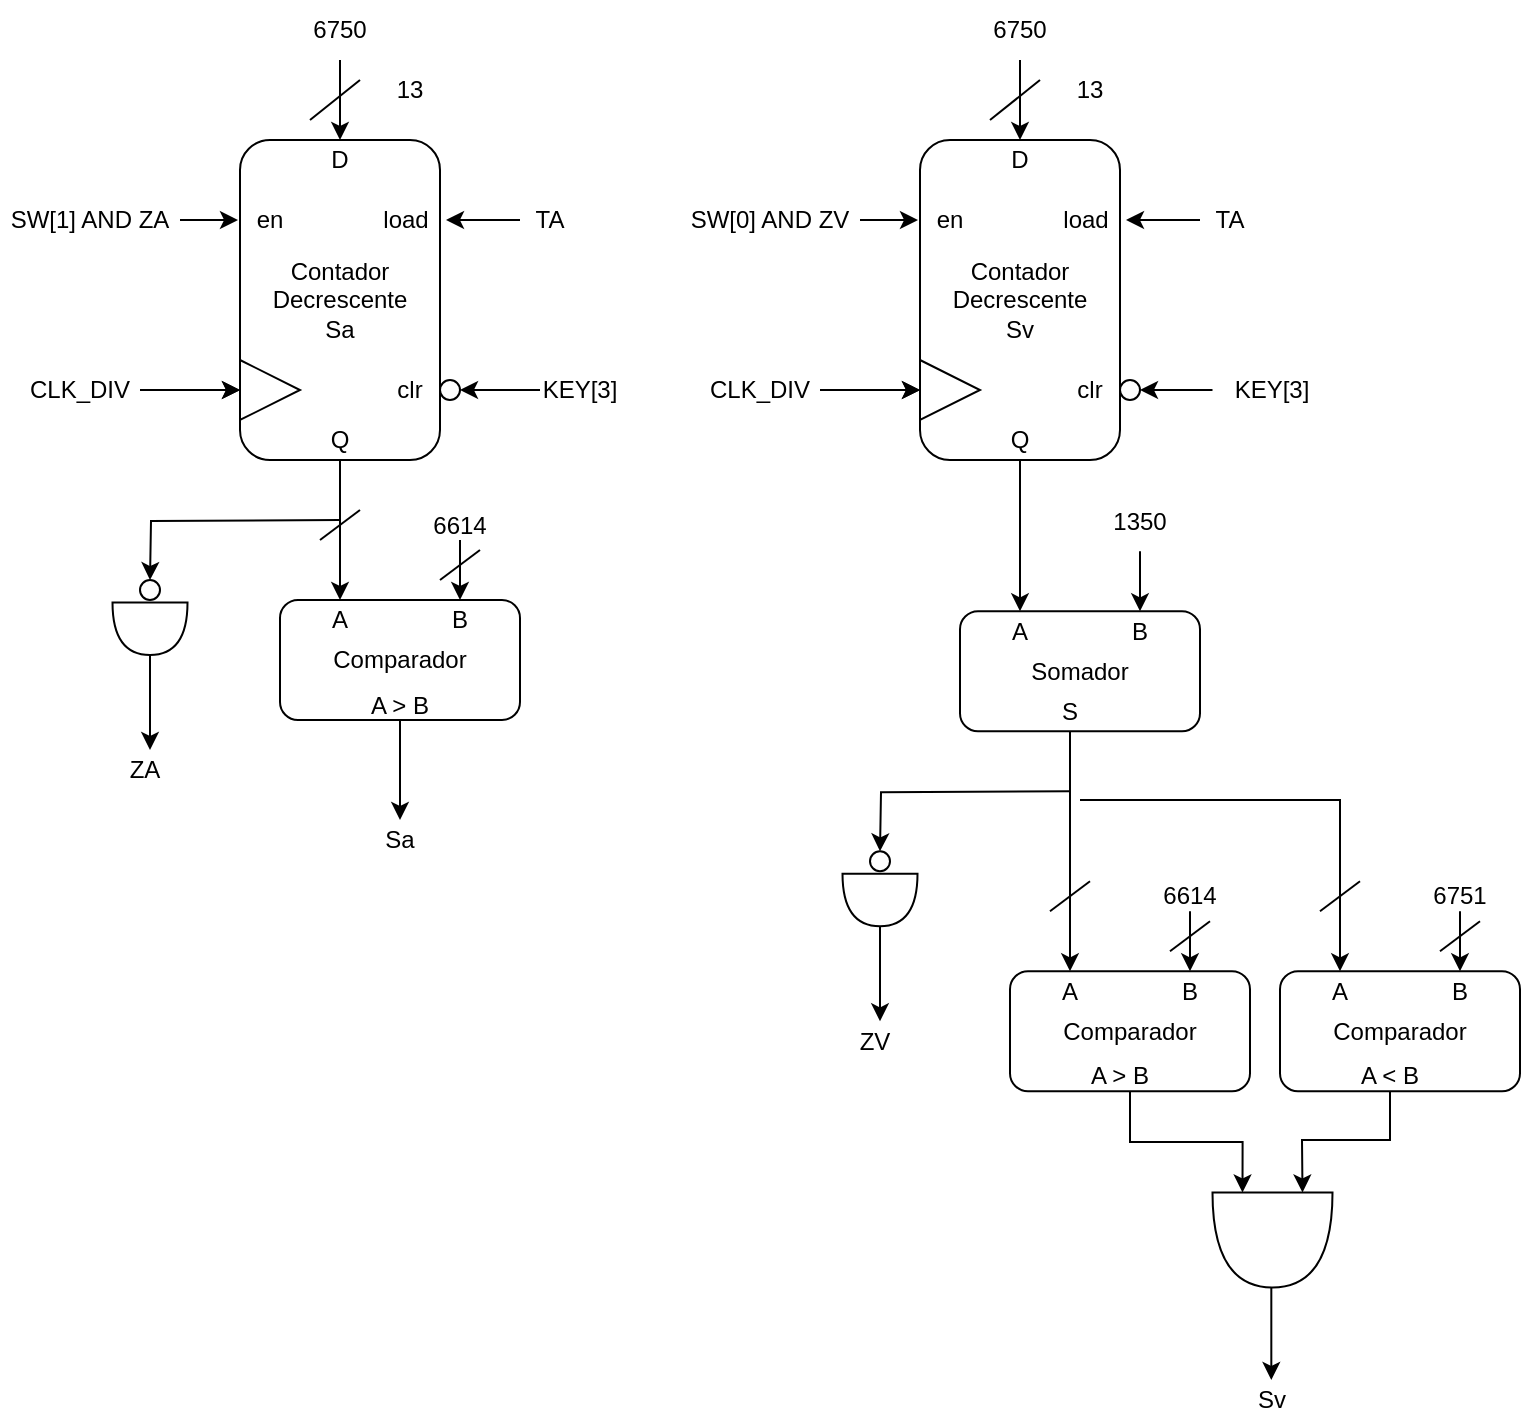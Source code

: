 <mxfile version="25.0.3">
  <diagram name="Página-1" id="-d0dwPINs9a2NCH_3Eq4">
    <mxGraphModel dx="1318" dy="544" grid="1" gridSize="10" guides="1" tooltips="1" connect="1" arrows="1" fold="1" page="1" pageScale="1" pageWidth="827" pageHeight="1169" math="0" shadow="0">
      <root>
        <mxCell id="0" />
        <mxCell id="1" parent="0" />
        <mxCell id="w7cqGUQjVS0D_V7j70pe-1" value="&lt;div&gt;Contador Decrescente&lt;/div&gt;&lt;div&gt;Sa&lt;/div&gt;" style="rounded=1;whiteSpace=wrap;html=1;" vertex="1" parent="1">
          <mxGeometry x="160" y="160" width="100" height="160" as="geometry" />
        </mxCell>
        <mxCell id="w7cqGUQjVS0D_V7j70pe-2" value="" style="triangle;whiteSpace=wrap;html=1;" vertex="1" parent="1">
          <mxGeometry x="160" y="270" width="30" height="30" as="geometry" />
        </mxCell>
        <mxCell id="w7cqGUQjVS0D_V7j70pe-3" value="" style="endArrow=classic;html=1;rounded=0;" edge="1" parent="1">
          <mxGeometry width="50" height="50" relative="1" as="geometry">
            <mxPoint x="130" y="200" as="sourcePoint" />
            <mxPoint x="159" y="200" as="targetPoint" />
          </mxGeometry>
        </mxCell>
        <mxCell id="w7cqGUQjVS0D_V7j70pe-4" value="&lt;div&gt;en&lt;/div&gt;" style="text;html=1;align=center;verticalAlign=middle;whiteSpace=wrap;rounded=0;" vertex="1" parent="1">
          <mxGeometry x="155" y="190" width="40" height="20" as="geometry" />
        </mxCell>
        <mxCell id="w7cqGUQjVS0D_V7j70pe-5" value="SW[1] AND ZA" style="text;html=1;align=center;verticalAlign=middle;whiteSpace=wrap;rounded=0;" vertex="1" parent="1">
          <mxGeometry x="40" y="185" width="90" height="30" as="geometry" />
        </mxCell>
        <mxCell id="w7cqGUQjVS0D_V7j70pe-6" value="" style="endArrow=classic;html=1;rounded=0;entryX=0;entryY=0.5;entryDx=0;entryDy=0;" edge="1" parent="1" target="w7cqGUQjVS0D_V7j70pe-2">
          <mxGeometry width="50" height="50" relative="1" as="geometry">
            <mxPoint x="110" y="285" as="sourcePoint" />
            <mxPoint x="250" y="200" as="targetPoint" />
          </mxGeometry>
        </mxCell>
        <mxCell id="w7cqGUQjVS0D_V7j70pe-8" value="" style="edgeStyle=orthogonalEdgeStyle;rounded=0;orthogonalLoop=1;jettySize=auto;html=1;" edge="1" parent="1" source="w7cqGUQjVS0D_V7j70pe-7" target="w7cqGUQjVS0D_V7j70pe-2">
          <mxGeometry relative="1" as="geometry" />
        </mxCell>
        <mxCell id="w7cqGUQjVS0D_V7j70pe-7" value="CLK_DIV" style="text;html=1;align=center;verticalAlign=middle;whiteSpace=wrap;rounded=0;" vertex="1" parent="1">
          <mxGeometry x="50" y="270" width="60" height="30" as="geometry" />
        </mxCell>
        <mxCell id="w7cqGUQjVS0D_V7j70pe-10" value="clr" style="text;html=1;align=center;verticalAlign=middle;whiteSpace=wrap;rounded=0;" vertex="1" parent="1">
          <mxGeometry x="230" y="277.5" width="30" height="15" as="geometry" />
        </mxCell>
        <mxCell id="w7cqGUQjVS0D_V7j70pe-13" value="KEY[3]" style="text;html=1;align=center;verticalAlign=middle;whiteSpace=wrap;rounded=0;" vertex="1" parent="1">
          <mxGeometry x="300" y="270" width="60" height="30" as="geometry" />
        </mxCell>
        <mxCell id="w7cqGUQjVS0D_V7j70pe-14" value="" style="ellipse;whiteSpace=wrap;html=1;aspect=fixed;" vertex="1" parent="1">
          <mxGeometry x="260" y="280" width="10" height="10" as="geometry" />
        </mxCell>
        <mxCell id="w7cqGUQjVS0D_V7j70pe-15" value="" style="endArrow=classic;html=1;rounded=0;entryX=1;entryY=0.5;entryDx=0;entryDy=0;" edge="1" parent="1" target="w7cqGUQjVS0D_V7j70pe-14">
          <mxGeometry width="50" height="50" relative="1" as="geometry">
            <mxPoint x="310" y="285" as="sourcePoint" />
            <mxPoint x="250" y="200" as="targetPoint" />
          </mxGeometry>
        </mxCell>
        <mxCell id="w7cqGUQjVS0D_V7j70pe-30" value="load" style="text;html=1;align=center;verticalAlign=middle;whiteSpace=wrap;rounded=0;" vertex="1" parent="1">
          <mxGeometry x="223" y="190" width="40" height="20" as="geometry" />
        </mxCell>
        <mxCell id="w7cqGUQjVS0D_V7j70pe-31" value="" style="endArrow=classic;html=1;rounded=0;entryX=1;entryY=0.5;entryDx=0;entryDy=0;" edge="1" parent="1" target="w7cqGUQjVS0D_V7j70pe-30">
          <mxGeometry width="50" height="50" relative="1" as="geometry">
            <mxPoint x="300" y="200" as="sourcePoint" />
            <mxPoint x="330" y="240" as="targetPoint" />
          </mxGeometry>
        </mxCell>
        <mxCell id="w7cqGUQjVS0D_V7j70pe-32" value="TA" style="text;html=1;align=center;verticalAlign=middle;whiteSpace=wrap;rounded=0;" vertex="1" parent="1">
          <mxGeometry x="300" y="185" width="30" height="30" as="geometry" />
        </mxCell>
        <mxCell id="w7cqGUQjVS0D_V7j70pe-33" value="" style="endArrow=classic;html=1;rounded=0;entryX=0.5;entryY=0;entryDx=0;entryDy=0;" edge="1" parent="1" target="w7cqGUQjVS0D_V7j70pe-1">
          <mxGeometry width="50" height="50" relative="1" as="geometry">
            <mxPoint x="210" y="120" as="sourcePoint" />
            <mxPoint x="330" y="240" as="targetPoint" />
          </mxGeometry>
        </mxCell>
        <mxCell id="w7cqGUQjVS0D_V7j70pe-34" value="6750" style="text;html=1;align=center;verticalAlign=middle;whiteSpace=wrap;rounded=0;" vertex="1" parent="1">
          <mxGeometry x="180" y="90" width="60" height="30" as="geometry" />
        </mxCell>
        <mxCell id="w7cqGUQjVS0D_V7j70pe-36" value="D" style="text;html=1;align=center;verticalAlign=middle;whiteSpace=wrap;rounded=0;" vertex="1" parent="1">
          <mxGeometry x="195" y="160" width="30" height="20" as="geometry" />
        </mxCell>
        <mxCell id="w7cqGUQjVS0D_V7j70pe-39" value="" style="endArrow=none;html=1;rounded=0;" edge="1" parent="1">
          <mxGeometry width="50" height="50" relative="1" as="geometry">
            <mxPoint x="195" y="150" as="sourcePoint" />
            <mxPoint x="220" y="130" as="targetPoint" />
          </mxGeometry>
        </mxCell>
        <mxCell id="w7cqGUQjVS0D_V7j70pe-40" value="13" style="text;html=1;align=center;verticalAlign=middle;whiteSpace=wrap;rounded=0;" vertex="1" parent="1">
          <mxGeometry x="230" y="120" width="30" height="30" as="geometry" />
        </mxCell>
        <mxCell id="w7cqGUQjVS0D_V7j70pe-41" value="Comparador" style="rounded=1;whiteSpace=wrap;html=1;" vertex="1" parent="1">
          <mxGeometry x="180" y="390" width="120" height="60" as="geometry" />
        </mxCell>
        <mxCell id="w7cqGUQjVS0D_V7j70pe-42" value="" style="endArrow=classic;html=1;rounded=0;entryX=0.25;entryY=0;entryDx=0;entryDy=0;exitX=0.5;exitY=1;exitDx=0;exitDy=0;" edge="1" parent="1" source="w7cqGUQjVS0D_V7j70pe-49" target="w7cqGUQjVS0D_V7j70pe-41">
          <mxGeometry width="50" height="50" relative="1" as="geometry">
            <mxPoint x="210" y="340" as="sourcePoint" />
            <mxPoint x="260" y="400" as="targetPoint" />
            <Array as="points">
              <mxPoint x="210" y="360" />
            </Array>
          </mxGeometry>
        </mxCell>
        <mxCell id="w7cqGUQjVS0D_V7j70pe-43" value="" style="endArrow=classic;html=1;rounded=0;entryX=0.75;entryY=0;entryDx=0;entryDy=0;" edge="1" parent="1" target="w7cqGUQjVS0D_V7j70pe-41">
          <mxGeometry width="50" height="50" relative="1" as="geometry">
            <mxPoint x="270" y="360" as="sourcePoint" />
            <mxPoint x="260" y="400" as="targetPoint" />
          </mxGeometry>
        </mxCell>
        <mxCell id="w7cqGUQjVS0D_V7j70pe-44" value="A" style="text;html=1;align=center;verticalAlign=middle;whiteSpace=wrap;rounded=0;" vertex="1" parent="1">
          <mxGeometry x="200" y="390" width="20" height="20" as="geometry" />
        </mxCell>
        <mxCell id="w7cqGUQjVS0D_V7j70pe-45" value="B" style="text;html=1;align=center;verticalAlign=middle;whiteSpace=wrap;rounded=0;" vertex="1" parent="1">
          <mxGeometry x="260" y="390" width="20" height="20" as="geometry" />
        </mxCell>
        <mxCell id="w7cqGUQjVS0D_V7j70pe-47" value="6614" style="text;html=1;align=center;verticalAlign=middle;whiteSpace=wrap;rounded=0;" vertex="1" parent="1">
          <mxGeometry x="250" y="340" width="40" height="25" as="geometry" />
        </mxCell>
        <mxCell id="w7cqGUQjVS0D_V7j70pe-49" value="Q" style="text;html=1;align=center;verticalAlign=middle;whiteSpace=wrap;rounded=0;" vertex="1" parent="1">
          <mxGeometry x="200" y="300" width="20" height="20" as="geometry" />
        </mxCell>
        <mxCell id="w7cqGUQjVS0D_V7j70pe-50" value="" style="endArrow=classic;html=1;rounded=0;exitX=0.5;exitY=1;exitDx=0;exitDy=0;" edge="1" parent="1" source="w7cqGUQjVS0D_V7j70pe-41">
          <mxGeometry width="50" height="50" relative="1" as="geometry">
            <mxPoint x="210" y="450" as="sourcePoint" />
            <mxPoint x="240" y="500" as="targetPoint" />
          </mxGeometry>
        </mxCell>
        <mxCell id="w7cqGUQjVS0D_V7j70pe-51" value="A &amp;gt; B" style="text;html=1;align=center;verticalAlign=middle;whiteSpace=wrap;rounded=0;" vertex="1" parent="1">
          <mxGeometry x="220" y="435" width="40" height="15" as="geometry" />
        </mxCell>
        <mxCell id="w7cqGUQjVS0D_V7j70pe-52" value="Sa" style="text;html=1;align=center;verticalAlign=middle;whiteSpace=wrap;rounded=0;" vertex="1" parent="1">
          <mxGeometry x="225" y="500" width="30" height="20" as="geometry" />
        </mxCell>
        <mxCell id="w7cqGUQjVS0D_V7j70pe-55" value="" style="endArrow=none;html=1;rounded=0;" edge="1" parent="1">
          <mxGeometry width="50" height="50" relative="1" as="geometry">
            <mxPoint x="200" y="360" as="sourcePoint" />
            <mxPoint x="220" y="345" as="targetPoint" />
          </mxGeometry>
        </mxCell>
        <mxCell id="w7cqGUQjVS0D_V7j70pe-57" value="" style="endArrow=none;html=1;rounded=0;" edge="1" parent="1">
          <mxGeometry width="50" height="50" relative="1" as="geometry">
            <mxPoint x="260" y="380" as="sourcePoint" />
            <mxPoint x="280" y="365" as="targetPoint" />
          </mxGeometry>
        </mxCell>
        <mxCell id="w7cqGUQjVS0D_V7j70pe-59" value="" style="endArrow=classic;html=1;rounded=0;edgeStyle=orthogonalEdgeStyle;" edge="1" parent="1">
          <mxGeometry width="50" height="50" relative="1" as="geometry">
            <mxPoint x="210" y="350" as="sourcePoint" />
            <mxPoint x="115" y="380" as="targetPoint" />
          </mxGeometry>
        </mxCell>
        <mxCell id="w7cqGUQjVS0D_V7j70pe-60" value="" style="endArrow=classic;html=1;rounded=0;exitX=1;exitY=0.5;exitDx=0;exitDy=0;exitPerimeter=0;" edge="1" parent="1">
          <mxGeometry width="50" height="50" relative="1" as="geometry">
            <mxPoint x="115" y="410" as="sourcePoint" />
            <mxPoint x="115" y="465" as="targetPoint" />
          </mxGeometry>
        </mxCell>
        <mxCell id="w7cqGUQjVS0D_V7j70pe-61" value="ZA" style="text;html=1;align=center;verticalAlign=middle;whiteSpace=wrap;rounded=0;" vertex="1" parent="1">
          <mxGeometry x="95" y="465" width="35" height="20" as="geometry" />
        </mxCell>
        <mxCell id="w7cqGUQjVS0D_V7j70pe-63" value="" style="ellipse;whiteSpace=wrap;html=1;aspect=fixed;" vertex="1" parent="1">
          <mxGeometry x="110" y="380" width="10" height="10" as="geometry" />
        </mxCell>
        <mxCell id="w7cqGUQjVS0D_V7j70pe-68" value="" style="shape=or;whiteSpace=wrap;html=1;rotation=90;" vertex="1" parent="1">
          <mxGeometry x="101.88" y="385.63" width="26.25" height="37.5" as="geometry" />
        </mxCell>
        <mxCell id="w7cqGUQjVS0D_V7j70pe-69" value="&lt;div&gt;Contador Decrescente&lt;/div&gt;&lt;div&gt;Sv&lt;/div&gt;" style="rounded=1;whiteSpace=wrap;html=1;" vertex="1" parent="1">
          <mxGeometry x="500" y="160" width="100" height="160" as="geometry" />
        </mxCell>
        <mxCell id="w7cqGUQjVS0D_V7j70pe-70" value="" style="triangle;whiteSpace=wrap;html=1;" vertex="1" parent="1">
          <mxGeometry x="500" y="270" width="30" height="30" as="geometry" />
        </mxCell>
        <mxCell id="w7cqGUQjVS0D_V7j70pe-71" value="" style="endArrow=classic;html=1;rounded=0;" edge="1" parent="1">
          <mxGeometry width="50" height="50" relative="1" as="geometry">
            <mxPoint x="470" y="200" as="sourcePoint" />
            <mxPoint x="499" y="200" as="targetPoint" />
          </mxGeometry>
        </mxCell>
        <mxCell id="w7cqGUQjVS0D_V7j70pe-72" value="&lt;div&gt;en&lt;/div&gt;" style="text;html=1;align=center;verticalAlign=middle;whiteSpace=wrap;rounded=0;" vertex="1" parent="1">
          <mxGeometry x="495" y="190" width="40" height="20" as="geometry" />
        </mxCell>
        <mxCell id="w7cqGUQjVS0D_V7j70pe-73" value="SW[0] AND ZV" style="text;html=1;align=center;verticalAlign=middle;whiteSpace=wrap;rounded=0;" vertex="1" parent="1">
          <mxGeometry x="380" y="185" width="90" height="30" as="geometry" />
        </mxCell>
        <mxCell id="w7cqGUQjVS0D_V7j70pe-74" value="" style="endArrow=classic;html=1;rounded=0;entryX=0;entryY=0.5;entryDx=0;entryDy=0;" edge="1" parent="1" target="w7cqGUQjVS0D_V7j70pe-70">
          <mxGeometry width="50" height="50" relative="1" as="geometry">
            <mxPoint x="450" y="285" as="sourcePoint" />
            <mxPoint x="590" y="200" as="targetPoint" />
          </mxGeometry>
        </mxCell>
        <mxCell id="w7cqGUQjVS0D_V7j70pe-75" value="" style="edgeStyle=orthogonalEdgeStyle;rounded=0;orthogonalLoop=1;jettySize=auto;html=1;" edge="1" parent="1" source="w7cqGUQjVS0D_V7j70pe-76" target="w7cqGUQjVS0D_V7j70pe-70">
          <mxGeometry relative="1" as="geometry" />
        </mxCell>
        <mxCell id="w7cqGUQjVS0D_V7j70pe-76" value="CLK_DIV" style="text;html=1;align=center;verticalAlign=middle;whiteSpace=wrap;rounded=0;" vertex="1" parent="1">
          <mxGeometry x="390" y="270" width="60" height="30" as="geometry" />
        </mxCell>
        <mxCell id="w7cqGUQjVS0D_V7j70pe-78" value="clr" style="text;html=1;align=center;verticalAlign=middle;whiteSpace=wrap;rounded=0;" vertex="1" parent="1">
          <mxGeometry x="570" y="277.5" width="30" height="15" as="geometry" />
        </mxCell>
        <mxCell id="w7cqGUQjVS0D_V7j70pe-79" value="KEY[3]" style="text;html=1;align=center;verticalAlign=middle;whiteSpace=wrap;rounded=0;" vertex="1" parent="1">
          <mxGeometry x="646.25" y="270" width="60" height="30" as="geometry" />
        </mxCell>
        <mxCell id="w7cqGUQjVS0D_V7j70pe-80" value="" style="ellipse;whiteSpace=wrap;html=1;aspect=fixed;" vertex="1" parent="1">
          <mxGeometry x="600" y="280" width="10" height="10" as="geometry" />
        </mxCell>
        <mxCell id="w7cqGUQjVS0D_V7j70pe-81" value="" style="endArrow=classic;html=1;rounded=0;entryX=1;entryY=0.5;entryDx=0;entryDy=0;exitX=0;exitY=0.5;exitDx=0;exitDy=0;" edge="1" parent="1" target="w7cqGUQjVS0D_V7j70pe-80" source="w7cqGUQjVS0D_V7j70pe-79">
          <mxGeometry width="50" height="50" relative="1" as="geometry">
            <mxPoint x="650" y="285" as="sourcePoint" />
            <mxPoint x="590" y="200" as="targetPoint" />
          </mxGeometry>
        </mxCell>
        <mxCell id="w7cqGUQjVS0D_V7j70pe-82" value="load" style="text;html=1;align=center;verticalAlign=middle;whiteSpace=wrap;rounded=0;" vertex="1" parent="1">
          <mxGeometry x="563" y="190" width="40" height="20" as="geometry" />
        </mxCell>
        <mxCell id="w7cqGUQjVS0D_V7j70pe-83" value="" style="endArrow=classic;html=1;rounded=0;entryX=1;entryY=0.5;entryDx=0;entryDy=0;" edge="1" parent="1" target="w7cqGUQjVS0D_V7j70pe-82">
          <mxGeometry width="50" height="50" relative="1" as="geometry">
            <mxPoint x="640" y="200" as="sourcePoint" />
            <mxPoint x="670" y="240" as="targetPoint" />
          </mxGeometry>
        </mxCell>
        <mxCell id="w7cqGUQjVS0D_V7j70pe-84" value="TA" style="text;html=1;align=center;verticalAlign=middle;whiteSpace=wrap;rounded=0;" vertex="1" parent="1">
          <mxGeometry x="640" y="185" width="30" height="30" as="geometry" />
        </mxCell>
        <mxCell id="w7cqGUQjVS0D_V7j70pe-85" value="" style="endArrow=classic;html=1;rounded=0;entryX=0.5;entryY=0;entryDx=0;entryDy=0;" edge="1" parent="1" target="w7cqGUQjVS0D_V7j70pe-69">
          <mxGeometry width="50" height="50" relative="1" as="geometry">
            <mxPoint x="550" y="120" as="sourcePoint" />
            <mxPoint x="670" y="240" as="targetPoint" />
          </mxGeometry>
        </mxCell>
        <mxCell id="w7cqGUQjVS0D_V7j70pe-86" value="6750" style="text;html=1;align=center;verticalAlign=middle;whiteSpace=wrap;rounded=0;" vertex="1" parent="1">
          <mxGeometry x="520" y="90" width="60" height="30" as="geometry" />
        </mxCell>
        <mxCell id="w7cqGUQjVS0D_V7j70pe-87" value="D" style="text;html=1;align=center;verticalAlign=middle;whiteSpace=wrap;rounded=0;" vertex="1" parent="1">
          <mxGeometry x="535" y="160" width="30" height="20" as="geometry" />
        </mxCell>
        <mxCell id="w7cqGUQjVS0D_V7j70pe-88" value="" style="endArrow=none;html=1;rounded=0;" edge="1" parent="1">
          <mxGeometry width="50" height="50" relative="1" as="geometry">
            <mxPoint x="535" y="150" as="sourcePoint" />
            <mxPoint x="560" y="130" as="targetPoint" />
          </mxGeometry>
        </mxCell>
        <mxCell id="w7cqGUQjVS0D_V7j70pe-89" value="13" style="text;html=1;align=center;verticalAlign=middle;whiteSpace=wrap;rounded=0;" vertex="1" parent="1">
          <mxGeometry x="570" y="120" width="30" height="30" as="geometry" />
        </mxCell>
        <mxCell id="w7cqGUQjVS0D_V7j70pe-90" value="Comparador" style="rounded=1;whiteSpace=wrap;html=1;" vertex="1" parent="1">
          <mxGeometry x="545" y="575.63" width="120" height="60" as="geometry" />
        </mxCell>
        <mxCell id="w7cqGUQjVS0D_V7j70pe-91" value="" style="endArrow=classic;html=1;rounded=0;entryX=0.25;entryY=0;entryDx=0;entryDy=0;exitX=0.5;exitY=1;exitDx=0;exitDy=0;" edge="1" parent="1" target="w7cqGUQjVS0D_V7j70pe-90">
          <mxGeometry width="50" height="50" relative="1" as="geometry">
            <mxPoint x="575" y="455.63" as="sourcePoint" />
            <mxPoint x="625" y="535.63" as="targetPoint" />
            <Array as="points">
              <mxPoint x="575" y="495.63" />
            </Array>
          </mxGeometry>
        </mxCell>
        <mxCell id="w7cqGUQjVS0D_V7j70pe-92" value="" style="endArrow=classic;html=1;rounded=0;entryX=0.75;entryY=0;entryDx=0;entryDy=0;" edge="1" parent="1" target="w7cqGUQjVS0D_V7j70pe-90">
          <mxGeometry width="50" height="50" relative="1" as="geometry">
            <mxPoint x="635" y="545.63" as="sourcePoint" />
            <mxPoint x="625" y="585.63" as="targetPoint" />
          </mxGeometry>
        </mxCell>
        <mxCell id="w7cqGUQjVS0D_V7j70pe-93" value="A" style="text;html=1;align=center;verticalAlign=middle;whiteSpace=wrap;rounded=0;" vertex="1" parent="1">
          <mxGeometry x="565" y="575.63" width="20" height="20" as="geometry" />
        </mxCell>
        <mxCell id="w7cqGUQjVS0D_V7j70pe-94" value="B" style="text;html=1;align=center;verticalAlign=middle;whiteSpace=wrap;rounded=0;" vertex="1" parent="1">
          <mxGeometry x="625" y="575.63" width="20" height="20" as="geometry" />
        </mxCell>
        <mxCell id="w7cqGUQjVS0D_V7j70pe-95" value="6614" style="text;html=1;align=center;verticalAlign=middle;whiteSpace=wrap;rounded=0;" vertex="1" parent="1">
          <mxGeometry x="615" y="525.63" width="40" height="25" as="geometry" />
        </mxCell>
        <mxCell id="w7cqGUQjVS0D_V7j70pe-96" value="Q" style="text;html=1;align=center;verticalAlign=middle;whiteSpace=wrap;rounded=0;" vertex="1" parent="1">
          <mxGeometry x="540" y="300" width="20" height="20" as="geometry" />
        </mxCell>
        <mxCell id="w7cqGUQjVS0D_V7j70pe-97" value="" style="endArrow=classic;html=1;rounded=0;exitX=0.5;exitY=1;exitDx=0;exitDy=0;" edge="1" parent="1">
          <mxGeometry width="50" height="50" relative="1" as="geometry">
            <mxPoint x="675.66" y="730.0" as="sourcePoint" />
            <mxPoint x="675.66" y="780" as="targetPoint" />
          </mxGeometry>
        </mxCell>
        <mxCell id="w7cqGUQjVS0D_V7j70pe-98" value="A &amp;gt; B" style="text;html=1;align=center;verticalAlign=middle;whiteSpace=wrap;rounded=0;" vertex="1" parent="1">
          <mxGeometry x="580" y="620.63" width="40" height="15" as="geometry" />
        </mxCell>
        <mxCell id="w7cqGUQjVS0D_V7j70pe-99" value="Sv" style="text;html=1;align=center;verticalAlign=middle;whiteSpace=wrap;rounded=0;" vertex="1" parent="1">
          <mxGeometry x="661.25" y="780" width="30" height="20" as="geometry" />
        </mxCell>
        <mxCell id="w7cqGUQjVS0D_V7j70pe-100" value="" style="endArrow=none;html=1;rounded=0;" edge="1" parent="1">
          <mxGeometry width="50" height="50" relative="1" as="geometry">
            <mxPoint x="565" y="545.63" as="sourcePoint" />
            <mxPoint x="585" y="530.63" as="targetPoint" />
          </mxGeometry>
        </mxCell>
        <mxCell id="w7cqGUQjVS0D_V7j70pe-101" value="" style="endArrow=none;html=1;rounded=0;" edge="1" parent="1">
          <mxGeometry width="50" height="50" relative="1" as="geometry">
            <mxPoint x="625" y="565.63" as="sourcePoint" />
            <mxPoint x="645" y="550.63" as="targetPoint" />
          </mxGeometry>
        </mxCell>
        <mxCell id="w7cqGUQjVS0D_V7j70pe-102" value="" style="endArrow=classic;html=1;rounded=0;edgeStyle=orthogonalEdgeStyle;" edge="1" parent="1">
          <mxGeometry width="50" height="50" relative="1" as="geometry">
            <mxPoint x="575" y="485.63" as="sourcePoint" />
            <mxPoint x="480" y="515.63" as="targetPoint" />
          </mxGeometry>
        </mxCell>
        <mxCell id="w7cqGUQjVS0D_V7j70pe-103" value="" style="endArrow=classic;html=1;rounded=0;exitX=1;exitY=0.5;exitDx=0;exitDy=0;exitPerimeter=0;" edge="1" parent="1">
          <mxGeometry width="50" height="50" relative="1" as="geometry">
            <mxPoint x="480" y="545.63" as="sourcePoint" />
            <mxPoint x="480" y="600.63" as="targetPoint" />
          </mxGeometry>
        </mxCell>
        <mxCell id="w7cqGUQjVS0D_V7j70pe-104" value="ZV" style="text;html=1;align=center;verticalAlign=middle;whiteSpace=wrap;rounded=0;" vertex="1" parent="1">
          <mxGeometry x="460" y="600.63" width="35" height="20" as="geometry" />
        </mxCell>
        <mxCell id="w7cqGUQjVS0D_V7j70pe-105" value="" style="ellipse;whiteSpace=wrap;html=1;aspect=fixed;" vertex="1" parent="1">
          <mxGeometry x="475" y="515.63" width="10" height="10" as="geometry" />
        </mxCell>
        <mxCell id="w7cqGUQjVS0D_V7j70pe-106" value="" style="shape=or;whiteSpace=wrap;html=1;rotation=90;" vertex="1" parent="1">
          <mxGeometry x="466.88" y="521.26" width="26.25" height="37.5" as="geometry" />
        </mxCell>
        <mxCell id="w7cqGUQjVS0D_V7j70pe-108" value="Somador" style="rounded=1;whiteSpace=wrap;html=1;" vertex="1" parent="1">
          <mxGeometry x="520" y="395.63" width="120" height="60" as="geometry" />
        </mxCell>
        <mxCell id="w7cqGUQjVS0D_V7j70pe-109" value="" style="endArrow=classic;html=1;rounded=0;entryX=0.75;entryY=0;entryDx=0;entryDy=0;" edge="1" parent="1" target="w7cqGUQjVS0D_V7j70pe-108">
          <mxGeometry width="50" height="50" relative="1" as="geometry">
            <mxPoint x="610" y="365.63" as="sourcePoint" />
            <mxPoint x="485" y="415.63" as="targetPoint" />
          </mxGeometry>
        </mxCell>
        <mxCell id="w7cqGUQjVS0D_V7j70pe-110" value="1350" style="text;html=1;align=center;verticalAlign=middle;whiteSpace=wrap;rounded=0;" vertex="1" parent="1">
          <mxGeometry x="580" y="335.63" width="60" height="30" as="geometry" />
        </mxCell>
        <mxCell id="w7cqGUQjVS0D_V7j70pe-111" value="" style="endArrow=classic;html=1;rounded=0;entryX=0.25;entryY=0;entryDx=0;entryDy=0;exitX=0.5;exitY=1;exitDx=0;exitDy=0;" edge="1" parent="1" source="w7cqGUQjVS0D_V7j70pe-96" target="w7cqGUQjVS0D_V7j70pe-108">
          <mxGeometry width="50" height="50" relative="1" as="geometry">
            <mxPoint x="550" y="335.63" as="sourcePoint" />
            <mxPoint x="485" y="405.63" as="targetPoint" />
          </mxGeometry>
        </mxCell>
        <mxCell id="w7cqGUQjVS0D_V7j70pe-112" value="A" style="text;html=1;align=center;verticalAlign=middle;whiteSpace=wrap;rounded=0;" vertex="1" parent="1">
          <mxGeometry x="540" y="395.63" width="20" height="20" as="geometry" />
        </mxCell>
        <mxCell id="w7cqGUQjVS0D_V7j70pe-113" value="B" style="text;html=1;align=center;verticalAlign=middle;whiteSpace=wrap;rounded=0;" vertex="1" parent="1">
          <mxGeometry x="600" y="395.63" width="20" height="20" as="geometry" />
        </mxCell>
        <mxCell id="w7cqGUQjVS0D_V7j70pe-114" value="S" style="text;html=1;align=center;verticalAlign=middle;whiteSpace=wrap;rounded=0;" vertex="1" parent="1">
          <mxGeometry x="565" y="435.63" width="20" height="20" as="geometry" />
        </mxCell>
        <mxCell id="w7cqGUQjVS0D_V7j70pe-118" value="Comparador" style="rounded=1;whiteSpace=wrap;html=1;" vertex="1" parent="1">
          <mxGeometry x="680" y="575.63" width="120" height="60" as="geometry" />
        </mxCell>
        <mxCell id="w7cqGUQjVS0D_V7j70pe-119" value="" style="endArrow=classic;html=1;rounded=0;entryX=0.75;entryY=0;entryDx=0;entryDy=0;" edge="1" parent="1" target="w7cqGUQjVS0D_V7j70pe-118">
          <mxGeometry width="50" height="50" relative="1" as="geometry">
            <mxPoint x="770" y="545.63" as="sourcePoint" />
            <mxPoint x="760" y="585.63" as="targetPoint" />
          </mxGeometry>
        </mxCell>
        <mxCell id="w7cqGUQjVS0D_V7j70pe-120" value="A" style="text;html=1;align=center;verticalAlign=middle;whiteSpace=wrap;rounded=0;" vertex="1" parent="1">
          <mxGeometry x="700" y="575.63" width="20" height="20" as="geometry" />
        </mxCell>
        <mxCell id="w7cqGUQjVS0D_V7j70pe-121" value="B" style="text;html=1;align=center;verticalAlign=middle;whiteSpace=wrap;rounded=0;" vertex="1" parent="1">
          <mxGeometry x="760" y="575.63" width="20" height="20" as="geometry" />
        </mxCell>
        <mxCell id="w7cqGUQjVS0D_V7j70pe-122" value="6751" style="text;html=1;align=center;verticalAlign=middle;whiteSpace=wrap;rounded=0;" vertex="1" parent="1">
          <mxGeometry x="750" y="525.63" width="40" height="25" as="geometry" />
        </mxCell>
        <mxCell id="w7cqGUQjVS0D_V7j70pe-123" value="A &amp;lt; B" style="text;html=1;align=center;verticalAlign=middle;whiteSpace=wrap;rounded=0;" vertex="1" parent="1">
          <mxGeometry x="715" y="620.63" width="40" height="15" as="geometry" />
        </mxCell>
        <mxCell id="w7cqGUQjVS0D_V7j70pe-124" value="" style="endArrow=none;html=1;rounded=0;" edge="1" parent="1">
          <mxGeometry width="50" height="50" relative="1" as="geometry">
            <mxPoint x="700" y="545.63" as="sourcePoint" />
            <mxPoint x="720" y="530.63" as="targetPoint" />
          </mxGeometry>
        </mxCell>
        <mxCell id="w7cqGUQjVS0D_V7j70pe-125" value="" style="endArrow=none;html=1;rounded=0;" edge="1" parent="1">
          <mxGeometry width="50" height="50" relative="1" as="geometry">
            <mxPoint x="760" y="565.63" as="sourcePoint" />
            <mxPoint x="780" y="550.63" as="targetPoint" />
          </mxGeometry>
        </mxCell>
        <mxCell id="w7cqGUQjVS0D_V7j70pe-126" value="" style="endArrow=classic;html=1;rounded=0;entryX=0.5;entryY=0;entryDx=0;entryDy=0;" edge="1" parent="1" target="w7cqGUQjVS0D_V7j70pe-120">
          <mxGeometry width="50" height="50" relative="1" as="geometry">
            <mxPoint x="580" y="490" as="sourcePoint" />
            <mxPoint x="600" y="550" as="targetPoint" />
            <Array as="points">
              <mxPoint x="710" y="490" />
            </Array>
          </mxGeometry>
        </mxCell>
        <mxCell id="w7cqGUQjVS0D_V7j70pe-127" value="" style="shape=or;whiteSpace=wrap;html=1;rotation=90;" vertex="1" parent="1">
          <mxGeometry x="652.5" y="680" width="47.5" height="60" as="geometry" />
        </mxCell>
        <mxCell id="w7cqGUQjVS0D_V7j70pe-129" style="edgeStyle=orthogonalEdgeStyle;rounded=0;orthogonalLoop=1;jettySize=auto;html=1;entryX=0;entryY=0.75;entryDx=0;entryDy=0;entryPerimeter=0;" edge="1" parent="1" source="w7cqGUQjVS0D_V7j70pe-90" target="w7cqGUQjVS0D_V7j70pe-127">
          <mxGeometry relative="1" as="geometry" />
        </mxCell>
        <mxCell id="w7cqGUQjVS0D_V7j70pe-130" value="" style="endArrow=classic;html=1;rounded=0;exitX=0.5;exitY=1;exitDx=0;exitDy=0;entryX=0;entryY=0.25;entryDx=0;entryDy=0;entryPerimeter=0;" edge="1" parent="1" source="w7cqGUQjVS0D_V7j70pe-123" target="w7cqGUQjVS0D_V7j70pe-127">
          <mxGeometry width="50" height="50" relative="1" as="geometry">
            <mxPoint x="550" y="600" as="sourcePoint" />
            <mxPoint x="600" y="550" as="targetPoint" />
            <Array as="points">
              <mxPoint x="735" y="660" />
              <mxPoint x="691" y="660" />
            </Array>
          </mxGeometry>
        </mxCell>
      </root>
    </mxGraphModel>
  </diagram>
</mxfile>
